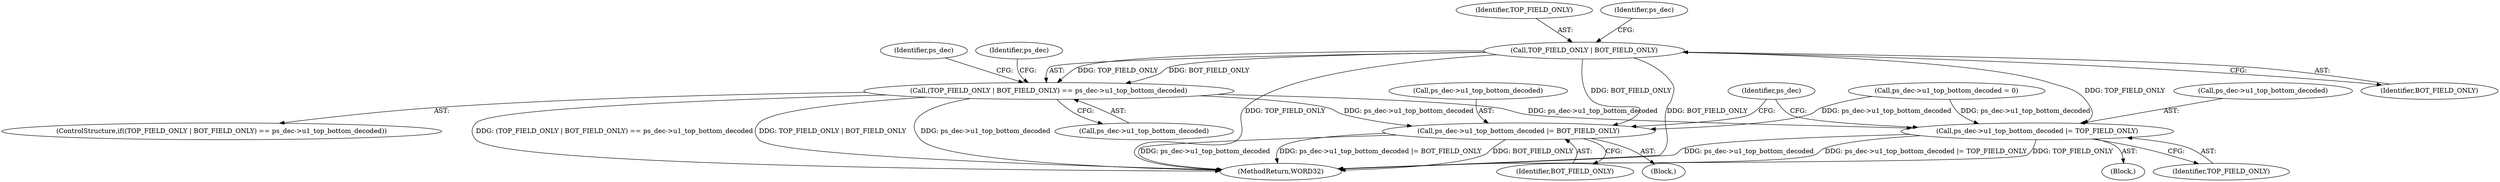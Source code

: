 digraph "0_Android_33ef7de9ddc8ea7eb9cbc440d1cf89957a0c267b@pointer" {
"1000512" [label="(Call,(TOP_FIELD_ONLY | BOT_FIELD_ONLY) == ps_dec->u1_top_bottom_decoded)"];
"1000513" [label="(Call,TOP_FIELD_ONLY | BOT_FIELD_ONLY)"];
"1001874" [label="(Call,ps_dec->u1_top_bottom_decoded |= BOT_FIELD_ONLY)"];
"1001881" [label="(Call,ps_dec->u1_top_bottom_decoded |= TOP_FIELD_ONLY)"];
"1002189" [label="(MethodReturn,WORD32)"];
"1000527" [label="(Identifier,ps_dec)"];
"1001874" [label="(Call,ps_dec->u1_top_bottom_decoded |= BOT_FIELD_ONLY)"];
"1000512" [label="(Call,(TOP_FIELD_ONLY | BOT_FIELD_ONLY) == ps_dec->u1_top_bottom_decoded)"];
"1001882" [label="(Call,ps_dec->u1_top_bottom_decoded)"];
"1000516" [label="(Call,ps_dec->u1_top_bottom_decoded)"];
"1000520" [label="(Call,ps_dec->u1_top_bottom_decoded = 0)"];
"1001885" [label="(Identifier,TOP_FIELD_ONLY)"];
"1001892" [label="(Identifier,ps_dec)"];
"1000513" [label="(Call,TOP_FIELD_ONLY | BOT_FIELD_ONLY)"];
"1001878" [label="(Identifier,BOT_FIELD_ONLY)"];
"1001875" [label="(Call,ps_dec->u1_top_bottom_decoded)"];
"1000514" [label="(Identifier,TOP_FIELD_ONLY)"];
"1000515" [label="(Identifier,BOT_FIELD_ONLY)"];
"1001880" [label="(Block,)"];
"1001873" [label="(Block,)"];
"1000517" [label="(Identifier,ps_dec)"];
"1000511" [label="(ControlStructure,if((TOP_FIELD_ONLY | BOT_FIELD_ONLY) == ps_dec->u1_top_bottom_decoded))"];
"1001881" [label="(Call,ps_dec->u1_top_bottom_decoded |= TOP_FIELD_ONLY)"];
"1000522" [label="(Identifier,ps_dec)"];
"1000512" -> "1000511"  [label="AST: "];
"1000512" -> "1000516"  [label="CFG: "];
"1000513" -> "1000512"  [label="AST: "];
"1000516" -> "1000512"  [label="AST: "];
"1000522" -> "1000512"  [label="CFG: "];
"1000527" -> "1000512"  [label="CFG: "];
"1000512" -> "1002189"  [label="DDG: TOP_FIELD_ONLY | BOT_FIELD_ONLY"];
"1000512" -> "1002189"  [label="DDG: ps_dec->u1_top_bottom_decoded"];
"1000512" -> "1002189"  [label="DDG: (TOP_FIELD_ONLY | BOT_FIELD_ONLY) == ps_dec->u1_top_bottom_decoded"];
"1000513" -> "1000512"  [label="DDG: TOP_FIELD_ONLY"];
"1000513" -> "1000512"  [label="DDG: BOT_FIELD_ONLY"];
"1000512" -> "1001874"  [label="DDG: ps_dec->u1_top_bottom_decoded"];
"1000512" -> "1001881"  [label="DDG: ps_dec->u1_top_bottom_decoded"];
"1000513" -> "1000515"  [label="CFG: "];
"1000514" -> "1000513"  [label="AST: "];
"1000515" -> "1000513"  [label="AST: "];
"1000517" -> "1000513"  [label="CFG: "];
"1000513" -> "1002189"  [label="DDG: TOP_FIELD_ONLY"];
"1000513" -> "1002189"  [label="DDG: BOT_FIELD_ONLY"];
"1000513" -> "1001874"  [label="DDG: BOT_FIELD_ONLY"];
"1000513" -> "1001881"  [label="DDG: TOP_FIELD_ONLY"];
"1001874" -> "1001873"  [label="AST: "];
"1001874" -> "1001878"  [label="CFG: "];
"1001875" -> "1001874"  [label="AST: "];
"1001878" -> "1001874"  [label="AST: "];
"1001892" -> "1001874"  [label="CFG: "];
"1001874" -> "1002189"  [label="DDG: BOT_FIELD_ONLY"];
"1001874" -> "1002189"  [label="DDG: ps_dec->u1_top_bottom_decoded"];
"1001874" -> "1002189"  [label="DDG: ps_dec->u1_top_bottom_decoded |= BOT_FIELD_ONLY"];
"1000520" -> "1001874"  [label="DDG: ps_dec->u1_top_bottom_decoded"];
"1001881" -> "1001880"  [label="AST: "];
"1001881" -> "1001885"  [label="CFG: "];
"1001882" -> "1001881"  [label="AST: "];
"1001885" -> "1001881"  [label="AST: "];
"1001892" -> "1001881"  [label="CFG: "];
"1001881" -> "1002189"  [label="DDG: ps_dec->u1_top_bottom_decoded"];
"1001881" -> "1002189"  [label="DDG: ps_dec->u1_top_bottom_decoded |= TOP_FIELD_ONLY"];
"1001881" -> "1002189"  [label="DDG: TOP_FIELD_ONLY"];
"1000520" -> "1001881"  [label="DDG: ps_dec->u1_top_bottom_decoded"];
}
